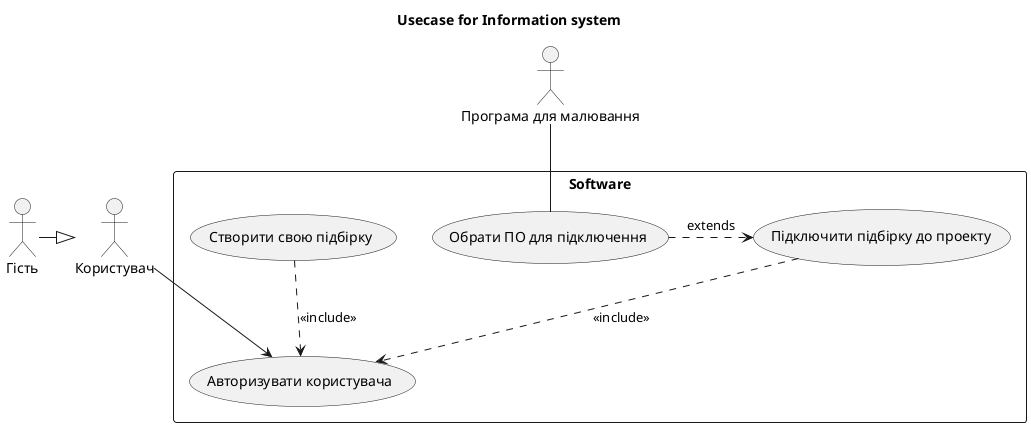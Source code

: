 @startuml
title Usecase for Information system


actor Користувач
actor :Програма для малювання:

Гість -|> Користувач 

rectangle Software {
  usecase (Обрати ПО для підключення)
  Користувач --> (Авторизувати користувача)
  (Створити свою підбірку) ..> (Авторизувати користувача) : <<include>>
  (Підключити підбірку до проекту) ..> (Авторизувати користувача) : <<include>>
  (Обрати ПО для підключення) .> (Підключити підбірку до проекту) : extends
  :Програма для малювання: -- (Обрати ПО для підключення)

}
@enduml
